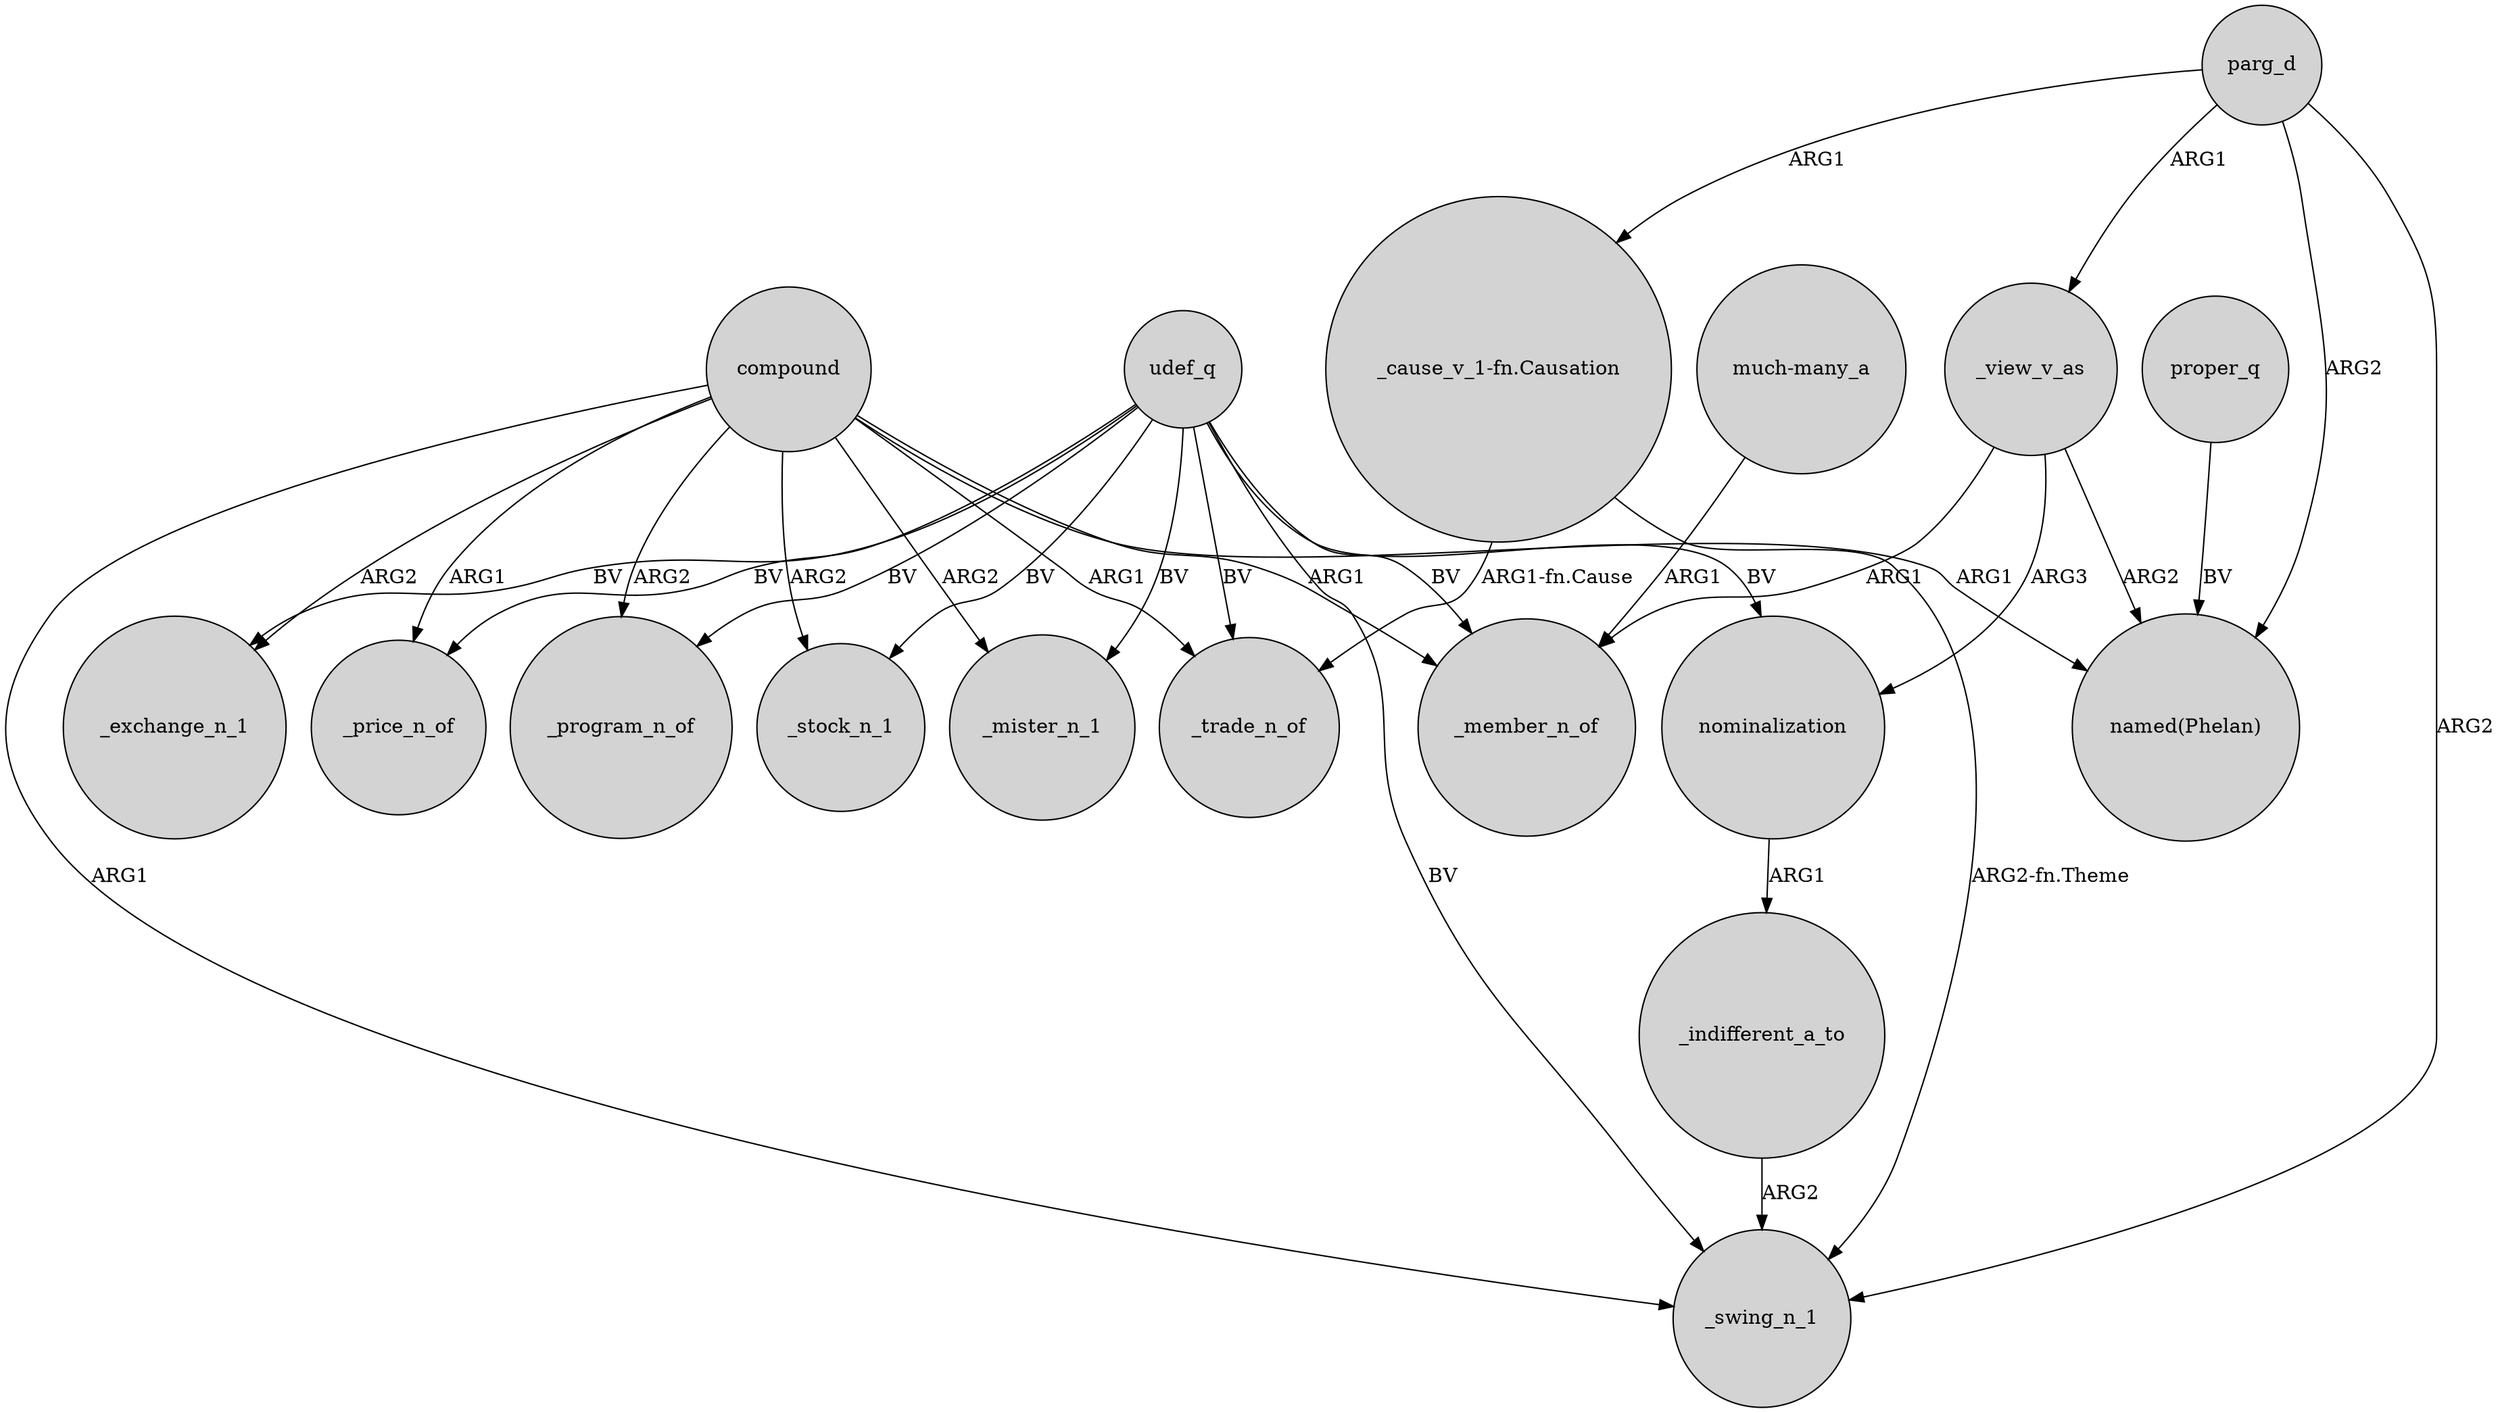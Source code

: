 digraph {
	node [shape=circle style=filled]
	_view_v_as -> _member_n_of [label=ARG1]
	compound -> _program_n_of [label=ARG2]
	udef_q -> _trade_n_of [label=BV]
	udef_q -> _price_n_of [label=BV]
	"_cause_v_1-fn.Causation" -> _swing_n_1 [label="ARG2-fn.Theme"]
	compound -> _mister_n_1 [label=ARG2]
	compound -> _trade_n_of [label=ARG1]
	"much-many_a" -> _member_n_of [label=ARG1]
	udef_q -> _mister_n_1 [label=BV]
	parg_d -> "named(Phelan)" [label=ARG2]
	udef_q -> _program_n_of [label=BV]
	_view_v_as -> "named(Phelan)" [label=ARG2]
	compound -> _exchange_n_1 [label=ARG2]
	parg_d -> _swing_n_1 [label=ARG2]
	"_cause_v_1-fn.Causation" -> _trade_n_of [label="ARG1-fn.Cause"]
	compound -> _stock_n_1 [label=ARG2]
	udef_q -> _swing_n_1 [label=BV]
	nominalization -> _indifferent_a_to [label=ARG1]
	udef_q -> _stock_n_1 [label=BV]
	parg_d -> "_cause_v_1-fn.Causation" [label=ARG1]
	_view_v_as -> nominalization [label=ARG3]
	_indifferent_a_to -> _swing_n_1 [label=ARG2]
	udef_q -> _member_n_of [label=BV]
	compound -> "named(Phelan)" [label=ARG1]
	udef_q -> nominalization [label=BV]
	proper_q -> "named(Phelan)" [label=BV]
	parg_d -> _view_v_as [label=ARG1]
	udef_q -> _exchange_n_1 [label=BV]
	compound -> _price_n_of [label=ARG1]
	compound -> _swing_n_1 [label=ARG1]
	compound -> _member_n_of [label=ARG1]
}
